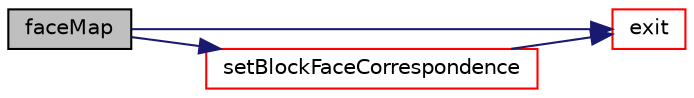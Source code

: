 digraph "faceMap"
{
  bgcolor="transparent";
  edge [fontname="Helvetica",fontsize="10",labelfontname="Helvetica",labelfontsize="10"];
  node [fontname="Helvetica",fontsize="10",shape=record];
  rankdir="LR";
  Node10130 [label="faceMap",height=0.2,width=0.4,color="black", fillcolor="grey75", style="filled", fontcolor="black"];
  Node10130 -> Node10131 [color="midnightblue",fontsize="10",style="solid",fontname="Helvetica"];
  Node10131 [label="exit",height=0.2,width=0.4,color="red",URL="$a21851.html#a06ca7250d8e89caf05243ec094843642"];
  Node10130 -> Node10180 [color="midnightblue",fontsize="10",style="solid",fontname="Helvetica"];
  Node10180 [label="setBlockFaceCorrespondence",height=0.2,width=0.4,color="red",URL="$a21851.html#a3e9fefb3edcde225f2c3a016b61c8c76"];
  Node10180 -> Node10131 [color="midnightblue",fontsize="10",style="solid",fontname="Helvetica"];
}
